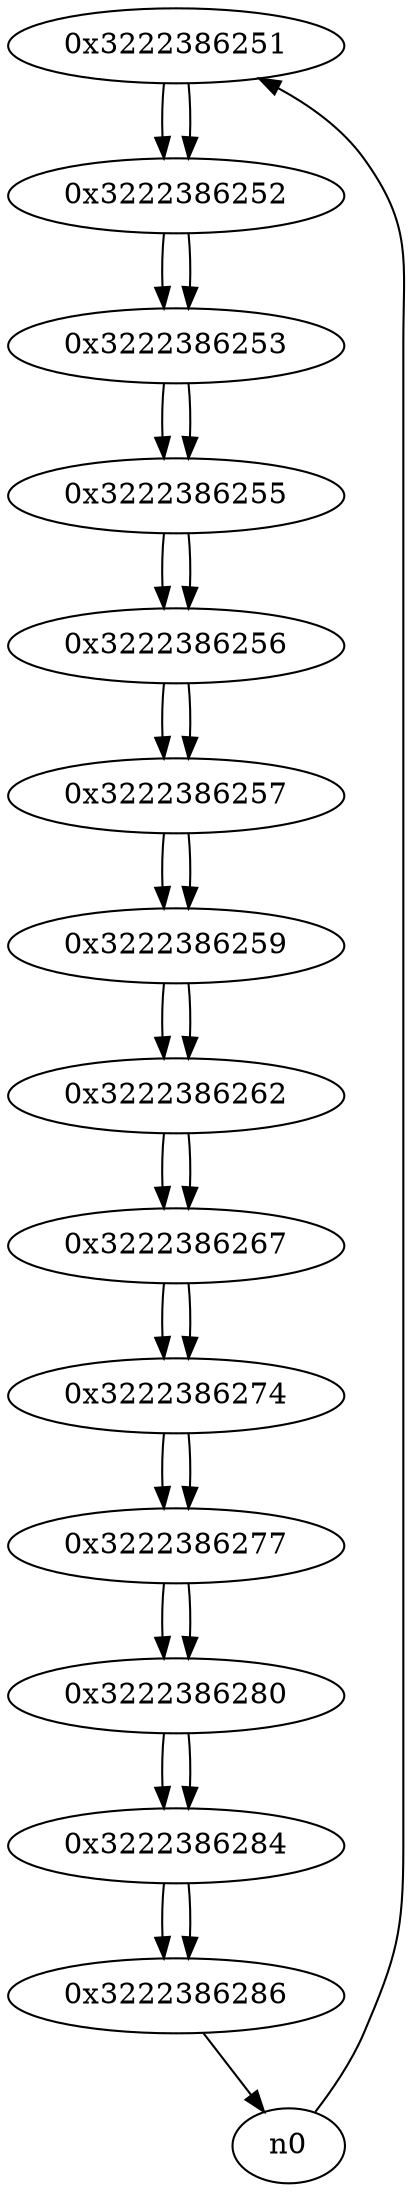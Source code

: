 digraph G{
/* nodes */
  n1 [label="0x3222386251"]
  n2 [label="0x3222386252"]
  n3 [label="0x3222386253"]
  n4 [label="0x3222386255"]
  n5 [label="0x3222386256"]
  n6 [label="0x3222386257"]
  n7 [label="0x3222386259"]
  n8 [label="0x3222386262"]
  n9 [label="0x3222386267"]
  n10 [label="0x3222386274"]
  n11 [label="0x3222386277"]
  n12 [label="0x3222386280"]
  n13 [label="0x3222386284"]
  n14 [label="0x3222386286"]
/* edges */
n1 -> n2;
n0 -> n1;
n2 -> n3;
n1 -> n2;
n3 -> n4;
n2 -> n3;
n4 -> n5;
n3 -> n4;
n5 -> n6;
n4 -> n5;
n6 -> n7;
n5 -> n6;
n7 -> n8;
n6 -> n7;
n8 -> n9;
n7 -> n8;
n9 -> n10;
n8 -> n9;
n10 -> n11;
n9 -> n10;
n11 -> n12;
n10 -> n11;
n12 -> n13;
n11 -> n12;
n13 -> n14;
n12 -> n13;
n14 -> n0;
n13 -> n14;
}
